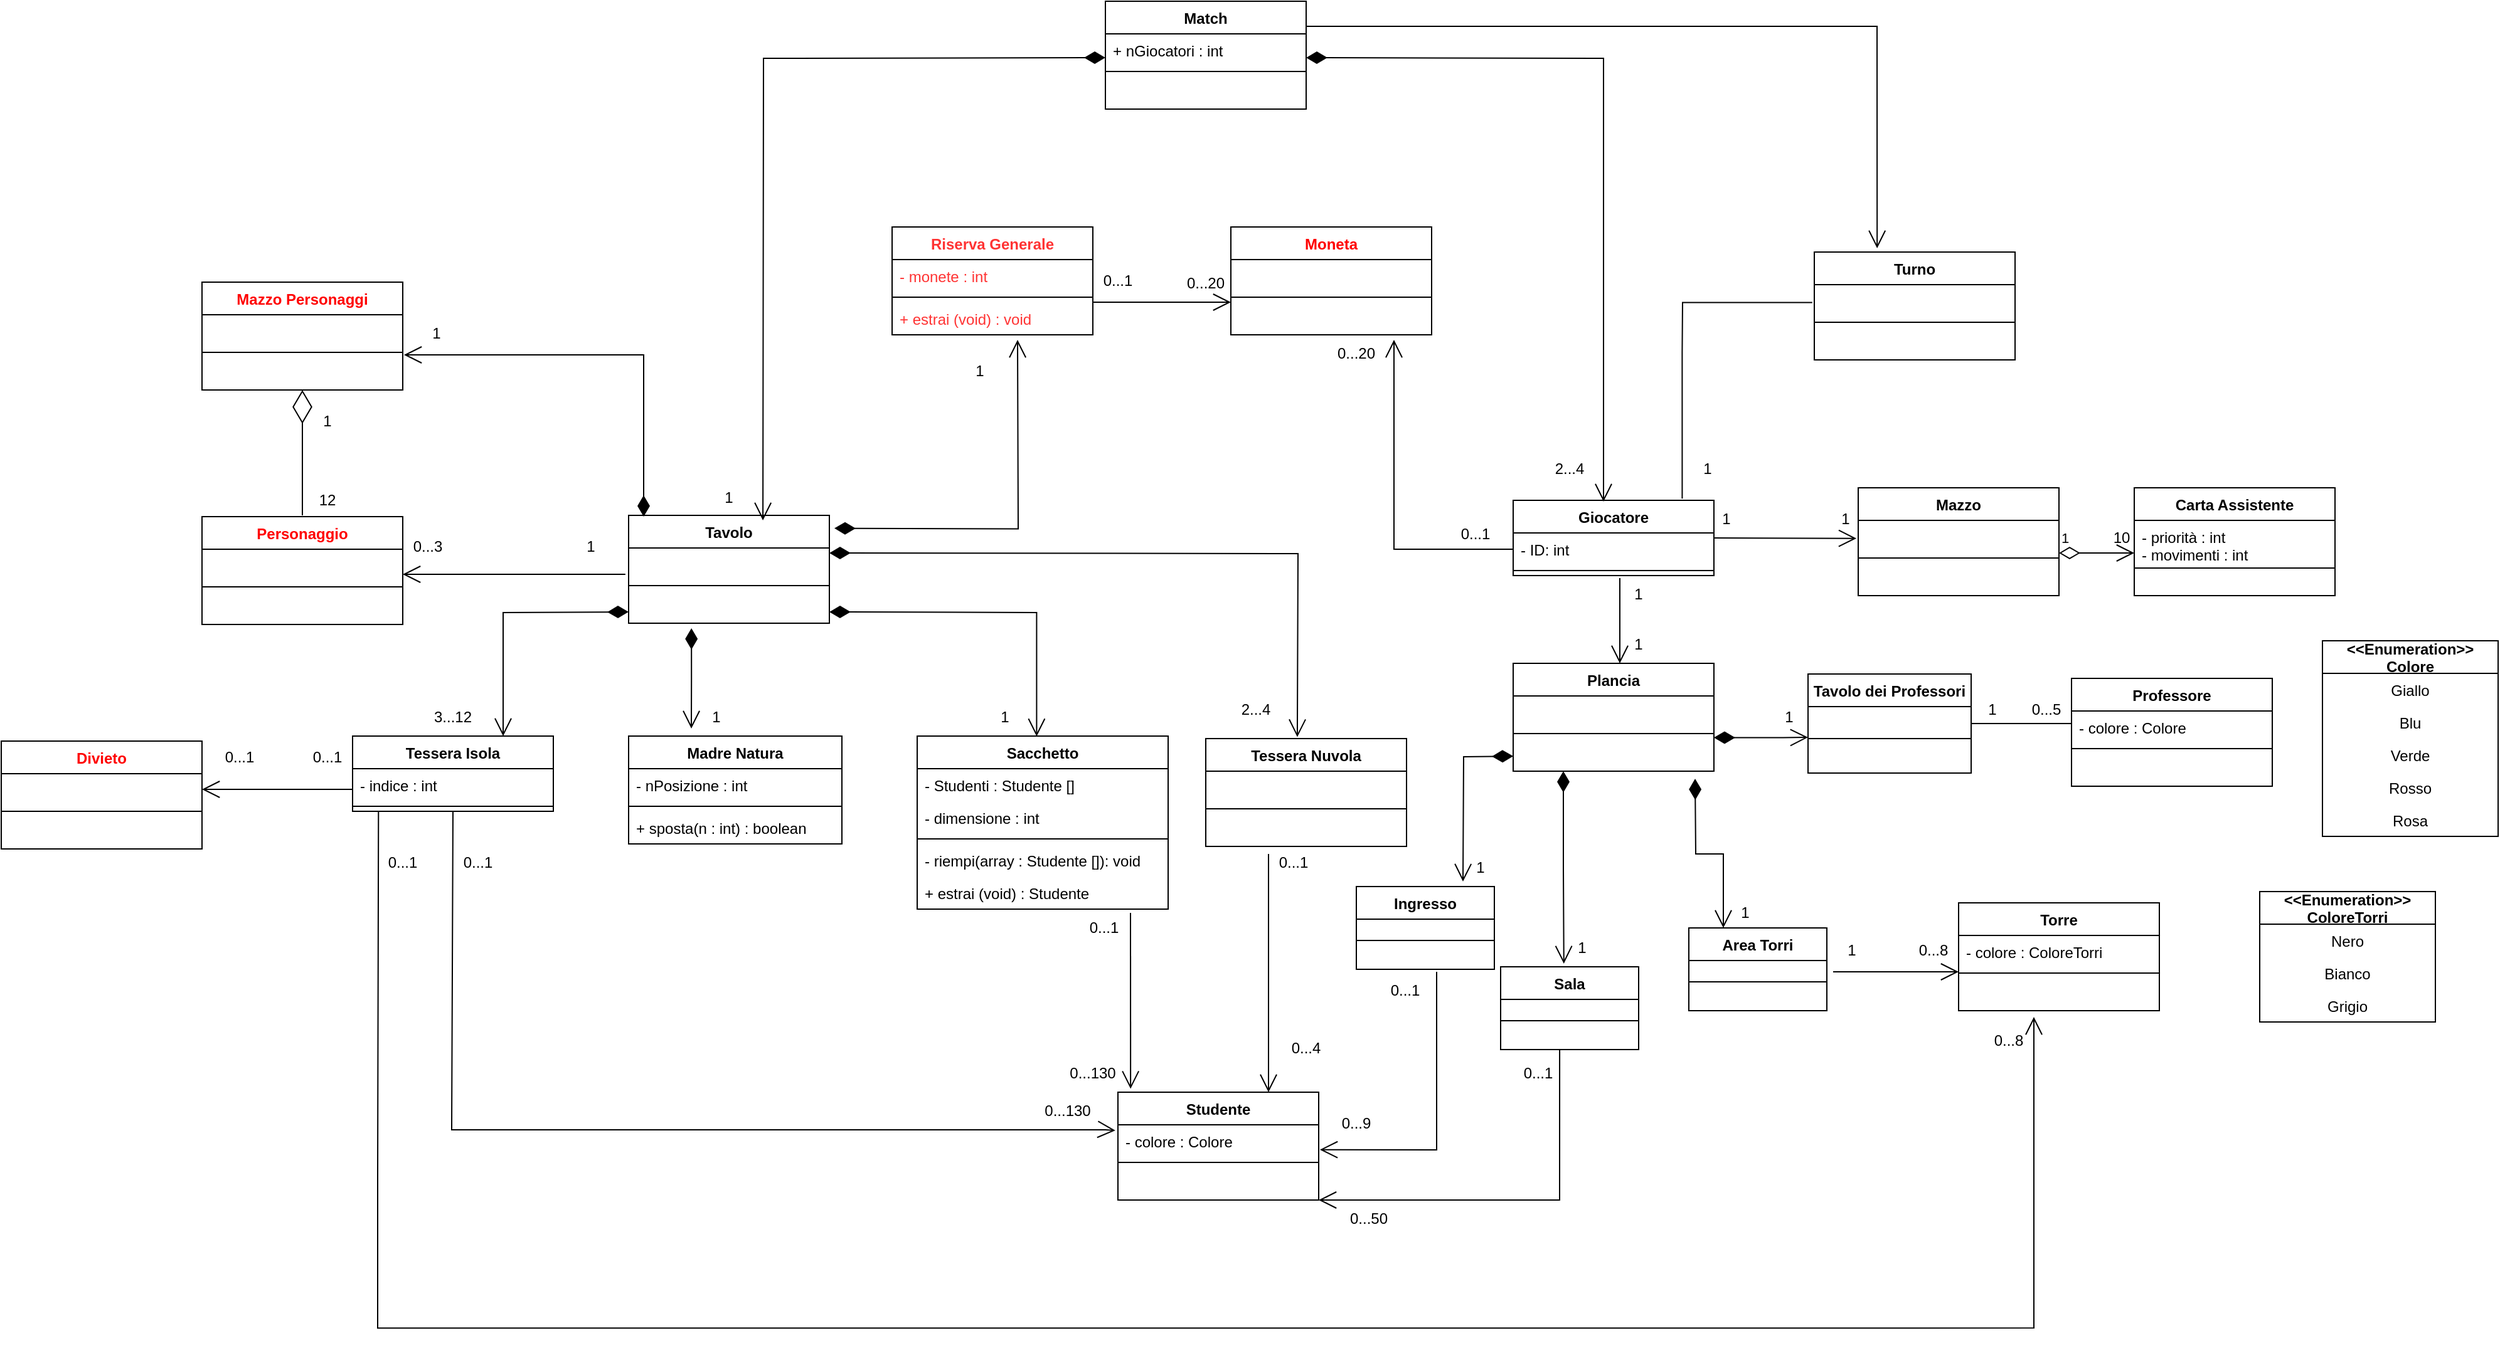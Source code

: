 <mxfile version="16.5.1" type="device"><diagram id="C5RBs43oDa-KdzZeNtuy" name="Page-1"><mxGraphModel dx="1773" dy="1787" grid="1" gridSize="10" guides="1" tooltips="1" connect="1" arrows="1" fold="1" page="1" pageScale="1" pageWidth="827" pageHeight="1169" math="0" shadow="0"><root><mxCell id="WIyWlLk6GJQsqaUBKTNV-0"/><mxCell id="WIyWlLk6GJQsqaUBKTNV-1" parent="WIyWlLk6GJQsqaUBKTNV-0"/><mxCell id="Q98IKZ2Oshfw9imRWZN8-37" value="&lt;&lt;Enumeration&gt;&gt;&#10;ColoreTorri" style="swimlane;fontStyle=1;childLayout=stackLayout;horizontal=1;startSize=26;fillColor=none;horizontalStack=0;resizeParent=1;resizeParentMax=0;resizeLast=0;collapsible=1;marginBottom=0;" parent="WIyWlLk6GJQsqaUBKTNV-1" vertex="1"><mxGeometry x="1070" y="-270" width="140" height="104" as="geometry"/></mxCell><mxCell id="Q98IKZ2Oshfw9imRWZN8-38" value="Nero" style="text;strokeColor=none;fillColor=none;align=center;verticalAlign=top;spacingLeft=4;spacingRight=4;overflow=hidden;rotatable=0;points=[[0,0.5],[1,0.5]];portConstraint=eastwest;" parent="Q98IKZ2Oshfw9imRWZN8-37" vertex="1"><mxGeometry y="26" width="140" height="26" as="geometry"/></mxCell><mxCell id="Q98IKZ2Oshfw9imRWZN8-39" value="Bianco" style="text;strokeColor=none;fillColor=none;align=center;verticalAlign=top;spacingLeft=4;spacingRight=4;overflow=hidden;rotatable=0;points=[[0,0.5],[1,0.5]];portConstraint=eastwest;" parent="Q98IKZ2Oshfw9imRWZN8-37" vertex="1"><mxGeometry y="52" width="140" height="26" as="geometry"/></mxCell><mxCell id="Q98IKZ2Oshfw9imRWZN8-40" value="Grigio" style="text;strokeColor=none;fillColor=none;align=center;verticalAlign=top;spacingLeft=4;spacingRight=4;overflow=hidden;rotatable=0;points=[[0,0.5],[1,0.5]];portConstraint=eastwest;" parent="Q98IKZ2Oshfw9imRWZN8-37" vertex="1"><mxGeometry y="78" width="140" height="26" as="geometry"/></mxCell><mxCell id="Q98IKZ2Oshfw9imRWZN8-41" value="&lt;&lt;Enumeration&gt;&gt;&#10;Colore" style="swimlane;fontStyle=1;childLayout=stackLayout;horizontal=1;startSize=26;fillColor=none;horizontalStack=0;resizeParent=1;resizeParentMax=0;resizeLast=0;collapsible=1;marginBottom=0;" parent="WIyWlLk6GJQsqaUBKTNV-1" vertex="1"><mxGeometry x="1120" y="-470" width="140" height="156" as="geometry"/></mxCell><mxCell id="Q98IKZ2Oshfw9imRWZN8-42" value="Giallo" style="text;strokeColor=none;fillColor=none;align=center;verticalAlign=top;spacingLeft=4;spacingRight=4;overflow=hidden;rotatable=0;points=[[0,0.5],[1,0.5]];portConstraint=eastwest;" parent="Q98IKZ2Oshfw9imRWZN8-41" vertex="1"><mxGeometry y="26" width="140" height="26" as="geometry"/></mxCell><mxCell id="Q98IKZ2Oshfw9imRWZN8-46" value="Blu" style="text;strokeColor=none;fillColor=none;align=center;verticalAlign=top;spacingLeft=4;spacingRight=4;overflow=hidden;rotatable=0;points=[[0,0.5],[1,0.5]];portConstraint=eastwest;" parent="Q98IKZ2Oshfw9imRWZN8-41" vertex="1"><mxGeometry y="52" width="140" height="26" as="geometry"/></mxCell><mxCell id="Q98IKZ2Oshfw9imRWZN8-47" value="Verde" style="text;strokeColor=none;fillColor=none;align=center;verticalAlign=top;spacingLeft=4;spacingRight=4;overflow=hidden;rotatable=0;points=[[0,0.5],[1,0.5]];portConstraint=eastwest;" parent="Q98IKZ2Oshfw9imRWZN8-41" vertex="1"><mxGeometry y="78" width="140" height="26" as="geometry"/></mxCell><mxCell id="Q98IKZ2Oshfw9imRWZN8-48" value="Rosso" style="text;strokeColor=none;fillColor=none;align=center;verticalAlign=top;spacingLeft=4;spacingRight=4;overflow=hidden;rotatable=0;points=[[0,0.5],[1,0.5]];portConstraint=eastwest;" parent="Q98IKZ2Oshfw9imRWZN8-41" vertex="1"><mxGeometry y="104" width="140" height="26" as="geometry"/></mxCell><mxCell id="Q98IKZ2Oshfw9imRWZN8-43" value="Rosa" style="text;strokeColor=none;fillColor=none;align=center;verticalAlign=top;spacingLeft=4;spacingRight=4;overflow=hidden;rotatable=0;points=[[0,0.5],[1,0.5]];portConstraint=eastwest;" parent="Q98IKZ2Oshfw9imRWZN8-41" vertex="1"><mxGeometry y="130" width="140" height="26" as="geometry"/></mxCell><mxCell id="Q98IKZ2Oshfw9imRWZN8-149" value="" style="group" parent="WIyWlLk6GJQsqaUBKTNV-1" vertex="1" connectable="0"><mxGeometry x="-450" y="-610" width="700" height="354" as="geometry"/></mxCell><mxCell id="Q98IKZ2Oshfw9imRWZN8-8" value="Sacchetto" style="swimlane;fontStyle=1;align=center;verticalAlign=top;childLayout=stackLayout;horizontal=1;startSize=26;horizontalStack=0;resizeParent=1;resizeParentMax=0;resizeLast=0;collapsible=1;marginBottom=0;" parent="Q98IKZ2Oshfw9imRWZN8-149" vertex="1"><mxGeometry x="450" y="216" width="200" height="138" as="geometry"><mxRectangle x="180" y="420" width="90" height="26" as="alternateBounds"/></mxGeometry></mxCell><mxCell id="Q98IKZ2Oshfw9imRWZN8-141" value="- Studenti : Studente []" style="text;strokeColor=none;fillColor=none;align=left;verticalAlign=top;spacingLeft=4;spacingRight=4;overflow=hidden;rotatable=0;points=[[0,0.5],[1,0.5]];portConstraint=eastwest;" parent="Q98IKZ2Oshfw9imRWZN8-8" vertex="1"><mxGeometry y="26" width="200" height="26" as="geometry"/></mxCell><mxCell id="Q98IKZ2Oshfw9imRWZN8-9" value="- dimensione : int" style="text;strokeColor=none;fillColor=none;align=left;verticalAlign=top;spacingLeft=4;spacingRight=4;overflow=hidden;rotatable=0;points=[[0,0.5],[1,0.5]];portConstraint=eastwest;" parent="Q98IKZ2Oshfw9imRWZN8-8" vertex="1"><mxGeometry y="52" width="200" height="26" as="geometry"/></mxCell><mxCell id="Q98IKZ2Oshfw9imRWZN8-10" value="" style="line;strokeWidth=1;fillColor=none;align=left;verticalAlign=middle;spacingTop=-1;spacingLeft=3;spacingRight=3;rotatable=0;labelPosition=right;points=[];portConstraint=eastwest;" parent="Q98IKZ2Oshfw9imRWZN8-8" vertex="1"><mxGeometry y="78" width="200" height="8" as="geometry"/></mxCell><mxCell id="Q98IKZ2Oshfw9imRWZN8-12" value="- riempi(array : Studente []): void" style="text;strokeColor=none;fillColor=none;align=left;verticalAlign=top;spacingLeft=4;spacingRight=4;overflow=hidden;rotatable=0;points=[[0,0.5],[1,0.5]];portConstraint=eastwest;" parent="Q98IKZ2Oshfw9imRWZN8-8" vertex="1"><mxGeometry y="86" width="200" height="26" as="geometry"/></mxCell><mxCell id="Q98IKZ2Oshfw9imRWZN8-11" value="+ estrai (void) : Studente" style="text;strokeColor=none;fillColor=none;align=left;verticalAlign=top;spacingLeft=4;spacingRight=4;overflow=hidden;rotatable=0;points=[[0,0.5],[1,0.5]];portConstraint=eastwest;" parent="Q98IKZ2Oshfw9imRWZN8-8" vertex="1"><mxGeometry y="112" width="200" height="26" as="geometry"/></mxCell><mxCell id="Q98IKZ2Oshfw9imRWZN8-53" value="Tessera Isola&#10;" style="swimlane;fontStyle=1;align=center;verticalAlign=top;childLayout=stackLayout;horizontal=1;startSize=26;horizontalStack=0;resizeParent=1;resizeParentMax=0;resizeLast=0;collapsible=1;marginBottom=0;" parent="Q98IKZ2Oshfw9imRWZN8-149" vertex="1"><mxGeometry y="216" width="160" height="60" as="geometry"/></mxCell><mxCell id="Q98IKZ2Oshfw9imRWZN8-54" value="- indice : int" style="text;strokeColor=none;fillColor=none;align=left;verticalAlign=top;spacingLeft=4;spacingRight=4;overflow=hidden;rotatable=0;points=[[0,0.5],[1,0.5]];portConstraint=eastwest;" parent="Q98IKZ2Oshfw9imRWZN8-53" vertex="1"><mxGeometry y="26" width="160" height="26" as="geometry"/></mxCell><mxCell id="Q98IKZ2Oshfw9imRWZN8-55" value="" style="line;strokeWidth=1;fillColor=none;align=left;verticalAlign=middle;spacingTop=-1;spacingLeft=3;spacingRight=3;rotatable=0;labelPosition=right;points=[];portConstraint=eastwest;" parent="Q98IKZ2Oshfw9imRWZN8-53" vertex="1"><mxGeometry y="52" width="160" height="8" as="geometry"/></mxCell><mxCell id="Q98IKZ2Oshfw9imRWZN8-18" value="Madre Natura" style="swimlane;fontStyle=1;align=center;verticalAlign=top;childLayout=stackLayout;horizontal=1;startSize=26;horizontalStack=0;resizeParent=1;resizeParentMax=0;resizeLast=0;collapsible=1;marginBottom=0;" parent="Q98IKZ2Oshfw9imRWZN8-149" vertex="1"><mxGeometry x="220" y="216" width="170" height="86" as="geometry"/></mxCell><mxCell id="Q98IKZ2Oshfw9imRWZN8-19" value="- nPosizione : int" style="text;strokeColor=none;fillColor=none;align=left;verticalAlign=top;spacingLeft=4;spacingRight=4;overflow=hidden;rotatable=0;points=[[0,0.5],[1,0.5]];portConstraint=eastwest;" parent="Q98IKZ2Oshfw9imRWZN8-18" vertex="1"><mxGeometry y="26" width="170" height="26" as="geometry"/></mxCell><mxCell id="Q98IKZ2Oshfw9imRWZN8-20" value="" style="line;strokeWidth=1;fillColor=none;align=left;verticalAlign=middle;spacingTop=-1;spacingLeft=3;spacingRight=3;rotatable=0;labelPosition=right;points=[];portConstraint=eastwest;" parent="Q98IKZ2Oshfw9imRWZN8-18" vertex="1"><mxGeometry y="52" width="170" height="8" as="geometry"/></mxCell><mxCell id="Q98IKZ2Oshfw9imRWZN8-21" value="+ sposta(n : int) : boolean" style="text;strokeColor=none;fillColor=none;align=left;verticalAlign=top;spacingLeft=4;spacingRight=4;overflow=hidden;rotatable=0;points=[[0,0.5],[1,0.5]];portConstraint=eastwest;" parent="Q98IKZ2Oshfw9imRWZN8-18" vertex="1"><mxGeometry y="60" width="170" height="26" as="geometry"/></mxCell><mxCell id="Q98IKZ2Oshfw9imRWZN8-99" value="1" style="text;html=1;strokeColor=none;fillColor=none;align=center;verticalAlign=middle;whiteSpace=wrap;rounded=0;" parent="Q98IKZ2Oshfw9imRWZN8-149" vertex="1"><mxGeometry x="260" y="186" width="60" height="30" as="geometry"/></mxCell><mxCell id="Q98IKZ2Oshfw9imRWZN8-103" value="3...12" style="text;html=1;strokeColor=none;fillColor=none;align=center;verticalAlign=middle;whiteSpace=wrap;rounded=0;" parent="Q98IKZ2Oshfw9imRWZN8-149" vertex="1"><mxGeometry x="50" y="186" width="60" height="30" as="geometry"/></mxCell><mxCell id="Q98IKZ2Oshfw9imRWZN8-134" value="" style="endArrow=open;html=1;endSize=12;startArrow=diamondThin;startSize=14;startFill=1;edgeStyle=orthogonalEdgeStyle;align=left;verticalAlign=bottom;rounded=0;entryX=0.75;entryY=0;entryDx=0;entryDy=0;exitX=0;exitY=0.5;exitDx=0;exitDy=0;" parent="Q98IKZ2Oshfw9imRWZN8-149" target="Q98IKZ2Oshfw9imRWZN8-53" edge="1"><mxGeometry x="-1" y="3" relative="1" as="geometry"><mxPoint x="220" y="117" as="sourcePoint"/><mxPoint x="120" y="210" as="targetPoint"/></mxGeometry></mxCell><mxCell id="Q98IKZ2Oshfw9imRWZN8-136" value="" style="endArrow=open;html=1;endSize=12;startArrow=diamondThin;startSize=14;startFill=1;edgeStyle=orthogonalEdgeStyle;align=left;verticalAlign=bottom;rounded=0;exitX=0.313;exitY=1;exitDx=0;exitDy=0;exitPerimeter=0;" parent="Q98IKZ2Oshfw9imRWZN8-149" edge="1"><mxGeometry x="-1" y="3" relative="1" as="geometry"><mxPoint x="270.08" y="130" as="sourcePoint"/><mxPoint x="270" y="210" as="targetPoint"/><Array as="points"><mxPoint x="270" y="170"/><mxPoint x="270" y="170"/></Array></mxGeometry></mxCell><mxCell id="Q98IKZ2Oshfw9imRWZN8-137" value="" style="endArrow=open;html=1;endSize=12;startArrow=diamondThin;startSize=14;startFill=1;edgeStyle=orthogonalEdgeStyle;align=left;verticalAlign=bottom;rounded=0;exitX=1;exitY=0.5;exitDx=0;exitDy=0;entryX=0.476;entryY=0.002;entryDx=0;entryDy=0;entryPerimeter=0;" parent="Q98IKZ2Oshfw9imRWZN8-149" target="Q98IKZ2Oshfw9imRWZN8-8" edge="1"><mxGeometry x="-1" y="3" relative="1" as="geometry"><mxPoint x="380" y="117" as="sourcePoint"/><mxPoint x="580" y="140" as="targetPoint"/></mxGeometry></mxCell><mxCell id="Q98IKZ2Oshfw9imRWZN8-138" value="1" style="text;html=1;strokeColor=none;fillColor=none;align=center;verticalAlign=middle;whiteSpace=wrap;rounded=0;" parent="Q98IKZ2Oshfw9imRWZN8-149" vertex="1"><mxGeometry x="490" y="186" width="60" height="30" as="geometry"/></mxCell><mxCell id="Q98IKZ2Oshfw9imRWZN8-139" value="" style="endArrow=open;html=1;endSize=12;startArrow=diamondThin;startSize=14;startFill=1;edgeStyle=orthogonalEdgeStyle;align=left;verticalAlign=bottom;rounded=0;entryX=0.456;entryY=0.023;entryDx=0;entryDy=0;entryPerimeter=0;" parent="Q98IKZ2Oshfw9imRWZN8-149" edge="1"><mxGeometry x="-1" y="3" relative="1" as="geometry"><mxPoint x="380" y="70" as="sourcePoint"/><mxPoint x="752.96" y="216.782" as="targetPoint"/></mxGeometry></mxCell><mxCell id="Q98IKZ2Oshfw9imRWZN8-156" value="0...1" style="text;html=1;strokeColor=none;fillColor=none;align=center;verticalAlign=middle;whiteSpace=wrap;rounded=0;" parent="Q98IKZ2Oshfw9imRWZN8-149" vertex="1"><mxGeometry x="70" y="302" width="60" height="30" as="geometry"/></mxCell><mxCell id="Q98IKZ2Oshfw9imRWZN8-172" value="1" style="text;html=1;strokeColor=none;fillColor=none;align=center;verticalAlign=middle;whiteSpace=wrap;rounded=0;" parent="Q98IKZ2Oshfw9imRWZN8-149" vertex="1"><mxGeometry x="270" y="11" width="60" height="30" as="geometry"/></mxCell><mxCell id="Q98IKZ2Oshfw9imRWZN8-197" value="" style="endArrow=open;endFill=1;endSize=12;html=1;rounded=0;fontColor=#FF3333;exitX=-0.016;exitY=0.654;exitDx=0;exitDy=0;exitPerimeter=0;" parent="Q98IKZ2Oshfw9imRWZN8-149" edge="1"><mxGeometry width="160" relative="1" as="geometry"><mxPoint x="217.44" y="87.004" as="sourcePoint"/><mxPoint x="40" y="87" as="targetPoint"/></mxGeometry></mxCell><mxCell id="Q98IKZ2Oshfw9imRWZN8-198" value="0...3" style="text;html=1;strokeColor=none;fillColor=none;align=center;verticalAlign=middle;whiteSpace=wrap;rounded=0;fontColor=#000000;" parent="Q98IKZ2Oshfw9imRWZN8-149" vertex="1"><mxGeometry x="30" y="50" width="60" height="30" as="geometry"/></mxCell><mxCell id="Q98IKZ2Oshfw9imRWZN8-200" value="1" style="text;html=1;strokeColor=none;fillColor=none;align=center;verticalAlign=middle;whiteSpace=wrap;rounded=0;fontColor=#000000;" parent="Q98IKZ2Oshfw9imRWZN8-149" vertex="1"><mxGeometry x="160" y="50" width="60" height="30" as="geometry"/></mxCell><mxCell id="Q98IKZ2Oshfw9imRWZN8-218" value="0...1" style="text;html=1;strokeColor=none;fillColor=none;align=center;verticalAlign=middle;whiteSpace=wrap;rounded=0;fontColor=#000000;" parent="Q98IKZ2Oshfw9imRWZN8-149" vertex="1"><mxGeometry x="10" y="302" width="60" height="30" as="geometry"/></mxCell><mxCell id="Q98IKZ2Oshfw9imRWZN8-216" value="" style="endArrow=open;endFill=1;endSize=12;html=1;rounded=0;fontColor=#000000;exitX=0.129;exitY=1.225;exitDx=0;exitDy=0;exitPerimeter=0;" parent="Q98IKZ2Oshfw9imRWZN8-149" edge="1"><mxGeometry width="160" relative="1" as="geometry"><mxPoint x="20.64" y="276.0" as="sourcePoint"/><mxPoint x="1340" y="440" as="targetPoint"/><Array as="points"><mxPoint x="20" y="568.15"/><mxPoint x="20" y="688.15"/><mxPoint x="650" y="688.15"/><mxPoint x="1210" y="688.15"/><mxPoint x="1340" y="688"/></Array></mxGeometry></mxCell><mxCell id="L-XW2NZ7i3pxIukemAG_-38" value="" style="group" parent="Q98IKZ2Oshfw9imRWZN8-149" vertex="1" connectable="0"><mxGeometry x="220" y="40" width="160" height="86" as="geometry"/></mxCell><mxCell id="L-XW2NZ7i3pxIukemAG_-39" value="Tavolo" style="swimlane;fontStyle=1;align=center;verticalAlign=top;childLayout=stackLayout;horizontal=1;startSize=26;horizontalStack=0;resizeParent=1;resizeParentMax=0;resizeLast=0;collapsible=1;marginBottom=0;container=0;" parent="L-XW2NZ7i3pxIukemAG_-38" vertex="1"><mxGeometry width="160" height="86" as="geometry"/></mxCell><mxCell id="L-XW2NZ7i3pxIukemAG_-41" value="" style="line;strokeWidth=1;fillColor=none;align=left;verticalAlign=middle;spacingTop=-1;spacingLeft=3;spacingRight=3;rotatable=0;labelPosition=right;points=[];portConstraint=eastwest;container=0;" parent="L-XW2NZ7i3pxIukemAG_-38" vertex="1"><mxGeometry y="52" width="160" height="8" as="geometry"/></mxCell><mxCell id="L-XW2NZ7i3pxIukemAG_-42" value="" style="group" parent="Q98IKZ2Oshfw9imRWZN8-149" vertex="1" connectable="0"><mxGeometry x="-120" y="41" width="160" height="86" as="geometry"/></mxCell><mxCell id="L-XW2NZ7i3pxIukemAG_-43" value="Personaggio" style="swimlane;fontStyle=1;align=center;verticalAlign=top;childLayout=stackLayout;horizontal=1;startSize=26;horizontalStack=0;resizeParent=1;resizeParentMax=0;resizeLast=0;collapsible=1;marginBottom=0;container=0;fontColor=#FF0000;" parent="L-XW2NZ7i3pxIukemAG_-42" vertex="1"><mxGeometry width="160" height="86" as="geometry"/></mxCell><mxCell id="L-XW2NZ7i3pxIukemAG_-45" value="" style="line;strokeWidth=1;fillColor=none;align=left;verticalAlign=middle;spacingTop=-1;spacingLeft=3;spacingRight=3;rotatable=0;labelPosition=right;points=[];portConstraint=eastwest;container=0;" parent="L-XW2NZ7i3pxIukemAG_-42" vertex="1"><mxGeometry y="52" width="160" height="8" as="geometry"/></mxCell><mxCell id="Q98IKZ2Oshfw9imRWZN8-116" value="2...4" style="text;html=1;strokeColor=none;fillColor=none;align=center;verticalAlign=middle;whiteSpace=wrap;rounded=0;" parent="WIyWlLk6GJQsqaUBKTNV-1" vertex="1"><mxGeometry x="240" y="-430" width="60" height="30" as="geometry"/></mxCell><mxCell id="Q98IKZ2Oshfw9imRWZN8-154" value="" style="endArrow=open;endFill=1;endSize=12;html=1;rounded=0;entryX=-0.013;entryY=0.172;entryDx=0;entryDy=0;exitX=0.5;exitY=1;exitDx=0;exitDy=0;entryPerimeter=0;" parent="WIyWlLk6GJQsqaUBKTNV-1" source="Q98IKZ2Oshfw9imRWZN8-53" edge="1"><mxGeometry width="160" relative="1" as="geometry"><mxPoint x="-369.2" y="-307.168" as="sourcePoint"/><mxPoint x="157.92" y="-79.528" as="targetPoint"/><Array as="points"><mxPoint x="-371" y="-80"/><mxPoint x="140" y="-80"/><mxPoint x="150" y="-80"/></Array></mxGeometry></mxCell><mxCell id="Q98IKZ2Oshfw9imRWZN8-155" value="0...130" style="text;html=1;strokeColor=none;fillColor=none;align=center;verticalAlign=middle;whiteSpace=wrap;rounded=0;" parent="WIyWlLk6GJQsqaUBKTNV-1" vertex="1"><mxGeometry x="90" y="-110" width="60" height="30" as="geometry"/></mxCell><mxCell id="Q98IKZ2Oshfw9imRWZN8-158" value="" style="endArrow=open;endFill=1;endSize=12;html=1;rounded=0;exitX=0.85;exitY=1.115;exitDx=0;exitDy=0;exitPerimeter=0;entryX=0.063;entryY=-0.045;entryDx=0;entryDy=0;entryPerimeter=0;" parent="WIyWlLk6GJQsqaUBKTNV-1" source="Q98IKZ2Oshfw9imRWZN8-11" edge="1"><mxGeometry width="160" relative="1" as="geometry"><mxPoint x="50" y="-210" as="sourcePoint"/><mxPoint x="170.08" y="-112.7" as="targetPoint"/></mxGeometry></mxCell><mxCell id="Q98IKZ2Oshfw9imRWZN8-159" value="0...1" style="text;html=1;strokeColor=none;fillColor=none;align=center;verticalAlign=middle;whiteSpace=wrap;rounded=0;" parent="WIyWlLk6GJQsqaUBKTNV-1" vertex="1"><mxGeometry x="119" y="-256" width="60" height="30" as="geometry"/></mxCell><mxCell id="Q98IKZ2Oshfw9imRWZN8-160" value="0...130" style="text;html=1;strokeColor=none;fillColor=none;align=center;verticalAlign=middle;whiteSpace=wrap;rounded=0;" parent="WIyWlLk6GJQsqaUBKTNV-1" vertex="1"><mxGeometry x="110" y="-140" width="60" height="30" as="geometry"/></mxCell><mxCell id="Q98IKZ2Oshfw9imRWZN8-161" value="" style="endArrow=open;endFill=1;endSize=12;html=1;rounded=0;entryX=0.75;entryY=0;entryDx=0;entryDy=0;" parent="WIyWlLk6GJQsqaUBKTNV-1" edge="1"><mxGeometry width="160" relative="1" as="geometry"><mxPoint x="280" y="-300" as="sourcePoint"/><mxPoint x="280" y="-110" as="targetPoint"/><Array as="points"><mxPoint x="280" y="-260"/><mxPoint x="280" y="-200"/><mxPoint x="280" y="-160"/></Array></mxGeometry></mxCell><mxCell id="Q98IKZ2Oshfw9imRWZN8-162" value="0...1" style="text;html=1;strokeColor=none;fillColor=none;align=center;verticalAlign=middle;whiteSpace=wrap;rounded=0;" parent="WIyWlLk6GJQsqaUBKTNV-1" vertex="1"><mxGeometry x="270" y="-308" width="60" height="30" as="geometry"/></mxCell><mxCell id="Q98IKZ2Oshfw9imRWZN8-163" value="0...4" style="text;html=1;strokeColor=none;fillColor=none;align=center;verticalAlign=middle;whiteSpace=wrap;rounded=0;" parent="WIyWlLk6GJQsqaUBKTNV-1" vertex="1"><mxGeometry x="280" y="-160" width="60" height="30" as="geometry"/></mxCell><mxCell id="Q98IKZ2Oshfw9imRWZN8-86" value="1" style="text;html=1;strokeColor=none;fillColor=none;align=center;verticalAlign=middle;whiteSpace=wrap;rounded=0;container=0;" parent="WIyWlLk6GJQsqaUBKTNV-1" vertex="1"><mxGeometry x="715" y="-238" width="60" height="30" as="geometry"/></mxCell><mxCell id="Q98IKZ2Oshfw9imRWZN8-14" value="Giocatore" style="swimlane;fontStyle=1;align=center;verticalAlign=top;childLayout=stackLayout;horizontal=1;startSize=26;horizontalStack=0;resizeParent=1;resizeParentMax=0;resizeLast=0;collapsible=1;marginBottom=0;container=0;" parent="WIyWlLk6GJQsqaUBKTNV-1" vertex="1"><mxGeometry x="475" y="-582" width="160" height="60" as="geometry"/></mxCell><mxCell id="Q98IKZ2Oshfw9imRWZN8-81" value="1" style="text;html=1;strokeColor=none;fillColor=none;align=center;verticalAlign=middle;whiteSpace=wrap;rounded=0;container=0;" parent="WIyWlLk6GJQsqaUBKTNV-1" vertex="1"><mxGeometry x="545" y="-522" width="60" height="30" as="geometry"/></mxCell><mxCell id="Q98IKZ2Oshfw9imRWZN8-82" value="1" style="text;html=1;strokeColor=none;fillColor=none;align=center;verticalAlign=middle;whiteSpace=wrap;rounded=0;container=0;" parent="WIyWlLk6GJQsqaUBKTNV-1" vertex="1"><mxGeometry x="545" y="-482" width="60" height="30" as="geometry"/></mxCell><mxCell id="Q98IKZ2Oshfw9imRWZN8-27" value="- ID: int" style="text;strokeColor=none;fillColor=none;align=left;verticalAlign=top;spacingLeft=4;spacingRight=4;overflow=hidden;rotatable=0;points=[[0,0.5],[1,0.5]];portConstraint=eastwest;container=0;" parent="WIyWlLk6GJQsqaUBKTNV-1" vertex="1"><mxGeometry x="475" y="-556" width="160" height="26" as="geometry"/></mxCell><mxCell id="Q98IKZ2Oshfw9imRWZN8-16" value="" style="line;strokeWidth=1;fillColor=none;align=left;verticalAlign=middle;spacingTop=-1;spacingLeft=3;spacingRight=3;rotatable=0;labelPosition=right;points=[];portConstraint=eastwest;container=0;" parent="WIyWlLk6GJQsqaUBKTNV-1" vertex="1"><mxGeometry x="475" y="-530" width="160" height="8" as="geometry"/></mxCell><mxCell id="Q98IKZ2Oshfw9imRWZN8-95" value="" style="line;strokeWidth=1;fillColor=none;align=left;verticalAlign=middle;spacingTop=-1;spacingLeft=3;spacingRight=3;rotatable=0;labelPosition=right;points=[];portConstraint=eastwest;container=0;" parent="WIyWlLk6GJQsqaUBKTNV-1" vertex="1"><mxGeometry x="840" y="-408" width="80" height="8" as="geometry"/></mxCell><mxCell id="Q98IKZ2Oshfw9imRWZN8-96" value="0...5&lt;br&gt;" style="text;html=1;strokeColor=none;fillColor=none;align=center;verticalAlign=middle;whiteSpace=wrap;rounded=0;container=0;" parent="WIyWlLk6GJQsqaUBKTNV-1" vertex="1"><mxGeometry x="870" y="-430" width="60" height="30" as="geometry"/></mxCell><mxCell id="Q98IKZ2Oshfw9imRWZN8-97" value="1&lt;br&gt;" style="text;html=1;strokeColor=none;fillColor=none;align=center;verticalAlign=middle;whiteSpace=wrap;rounded=0;container=0;" parent="WIyWlLk6GJQsqaUBKTNV-1" vertex="1"><mxGeometry x="827" y="-430" width="60" height="30" as="geometry"/></mxCell><mxCell id="Q98IKZ2Oshfw9imRWZN8-85" value="0...8" style="text;html=1;strokeColor=none;fillColor=none;align=center;verticalAlign=middle;whiteSpace=wrap;rounded=0;container=0;" parent="WIyWlLk6GJQsqaUBKTNV-1" vertex="1"><mxGeometry x="780" y="-238" width="60" height="30" as="geometry"/></mxCell><mxCell id="Q98IKZ2Oshfw9imRWZN8-90" value="1" style="text;html=1;strokeColor=none;fillColor=none;align=center;verticalAlign=middle;whiteSpace=wrap;rounded=0;container=0;" parent="WIyWlLk6GJQsqaUBKTNV-1" vertex="1"><mxGeometry x="710" y="-582" width="60" height="30" as="geometry"/></mxCell><mxCell id="Q98IKZ2Oshfw9imRWZN8-133" value="1" style="text;html=1;strokeColor=none;fillColor=none;align=center;verticalAlign=middle;whiteSpace=wrap;rounded=0;container=0;" parent="WIyWlLk6GJQsqaUBKTNV-1" vertex="1"><mxGeometry x="615" y="-582" width="60" height="30" as="geometry"/></mxCell><mxCell id="Q98IKZ2Oshfw9imRWZN8-165" value="" style="endArrow=open;endFill=1;endSize=12;html=1;rounded=0;entryX=1.006;entryY=0.763;entryDx=0;entryDy=0;entryPerimeter=0;exitX=0.5;exitY=1;exitDx=0;exitDy=0;" parent="WIyWlLk6GJQsqaUBKTNV-1" edge="1"><mxGeometry width="160" relative="1" as="geometry"><mxPoint x="414" y="-206" as="sourcePoint"/><mxPoint x="320.96" y="-64.162" as="targetPoint"/><Array as="points"><mxPoint x="414" y="-64"/></Array></mxGeometry></mxCell><mxCell id="Q98IKZ2Oshfw9imRWZN8-166" value="0...9" style="text;html=1;strokeColor=none;fillColor=none;align=center;verticalAlign=middle;whiteSpace=wrap;rounded=0;" parent="WIyWlLk6GJQsqaUBKTNV-1" vertex="1"><mxGeometry x="320" y="-100" width="60" height="30" as="geometry"/></mxCell><mxCell id="Q98IKZ2Oshfw9imRWZN8-168" value="0...1" style="text;html=1;strokeColor=none;fillColor=none;align=center;verticalAlign=middle;whiteSpace=wrap;rounded=0;" parent="WIyWlLk6GJQsqaUBKTNV-1" vertex="1"><mxGeometry x="359" y="-206" width="60" height="30" as="geometry"/></mxCell><mxCell id="Q98IKZ2Oshfw9imRWZN8-171" value="" style="endArrow=open;html=1;endSize=12;startArrow=diamondThin;startSize=14;startFill=1;edgeStyle=orthogonalEdgeStyle;align=left;verticalAlign=bottom;rounded=0;entryX=0.669;entryY=0;entryDx=0;entryDy=0;entryPerimeter=0;exitX=0;exitY=0.5;exitDx=0;exitDy=0;" parent="WIyWlLk6GJQsqaUBKTNV-1" edge="1"><mxGeometry x="-1" y="3" relative="1" as="geometry"><mxPoint x="150.0" y="-935" as="sourcePoint"/><mxPoint x="-122.96" y="-566" as="targetPoint"/></mxGeometry></mxCell><mxCell id="Q98IKZ2Oshfw9imRWZN8-173" value="" style="endArrow=open;html=1;endSize=12;startArrow=diamondThin;startSize=14;startFill=1;edgeStyle=orthogonalEdgeStyle;align=left;verticalAlign=bottom;rounded=0;entryX=0.45;entryY=0.017;entryDx=0;entryDy=0;entryPerimeter=0;exitX=1;exitY=0.5;exitDx=0;exitDy=0;" parent="WIyWlLk6GJQsqaUBKTNV-1" target="Q98IKZ2Oshfw9imRWZN8-14" edge="1"><mxGeometry x="-1" y="3" relative="1" as="geometry"><mxPoint x="310.0" y="-935" as="sourcePoint"/><mxPoint x="470" y="-817.5" as="targetPoint"/></mxGeometry></mxCell><mxCell id="Q98IKZ2Oshfw9imRWZN8-174" value="2...4" style="text;html=1;strokeColor=none;fillColor=none;align=center;verticalAlign=middle;whiteSpace=wrap;rounded=0;" parent="WIyWlLk6GJQsqaUBKTNV-1" vertex="1"><mxGeometry x="490" y="-622" width="60" height="30" as="geometry"/></mxCell><mxCell id="Q98IKZ2Oshfw9imRWZN8-179" value="" style="endArrow=none;html=1;edgeStyle=orthogonalEdgeStyle;rounded=0;exitX=0.842;exitY=-0.022;exitDx=0;exitDy=0;exitPerimeter=0;entryX=-0.01;entryY=0.011;entryDx=0;entryDy=0;entryPerimeter=0;" parent="WIyWlLk6GJQsqaUBKTNV-1" source="Q98IKZ2Oshfw9imRWZN8-14" edge="1"><mxGeometry relative="1" as="geometry"><mxPoint x="600" y="-700" as="sourcePoint"/><mxPoint x="713.4" y="-739.714" as="targetPoint"/><Array as="points"><mxPoint x="610" y="-700"/><mxPoint x="610" y="-740"/></Array></mxGeometry></mxCell><mxCell id="Q98IKZ2Oshfw9imRWZN8-184" value="1" style="text;html=1;strokeColor=none;fillColor=none;align=center;verticalAlign=middle;whiteSpace=wrap;rounded=0;" parent="WIyWlLk6GJQsqaUBKTNV-1" vertex="1"><mxGeometry x="600" y="-622" width="60" height="30" as="geometry"/></mxCell><mxCell id="Q98IKZ2Oshfw9imRWZN8-189" value="Riserva Generale&#10;" style="swimlane;fontStyle=1;align=center;verticalAlign=top;childLayout=stackLayout;horizontal=1;startSize=26;horizontalStack=0;resizeParent=1;resizeParentMax=0;resizeLast=0;collapsible=1;marginBottom=0;fontColor=#FF3333;" parent="WIyWlLk6GJQsqaUBKTNV-1" vertex="1"><mxGeometry x="-20" y="-800" width="160" height="86" as="geometry"/></mxCell><mxCell id="Q98IKZ2Oshfw9imRWZN8-190" value="- monete : int" style="text;strokeColor=none;fillColor=none;align=left;verticalAlign=top;spacingLeft=4;spacingRight=4;overflow=hidden;rotatable=0;points=[[0,0.5],[1,0.5]];portConstraint=eastwest;fontColor=#FF3333;" parent="Q98IKZ2Oshfw9imRWZN8-189" vertex="1"><mxGeometry y="26" width="160" height="26" as="geometry"/></mxCell><mxCell id="Q98IKZ2Oshfw9imRWZN8-191" value="" style="line;strokeWidth=1;fillColor=none;align=left;verticalAlign=middle;spacingTop=-1;spacingLeft=3;spacingRight=3;rotatable=0;labelPosition=right;points=[];portConstraint=eastwest;fontColor=#FF3333;" parent="Q98IKZ2Oshfw9imRWZN8-189" vertex="1"><mxGeometry y="52" width="160" height="8" as="geometry"/></mxCell><mxCell id="Q98IKZ2Oshfw9imRWZN8-192" value="+ estrai (void) : void" style="text;strokeColor=none;fillColor=none;align=left;verticalAlign=top;spacingLeft=4;spacingRight=4;overflow=hidden;rotatable=0;points=[[0,0.5],[1,0.5]];portConstraint=eastwest;fontColor=#FF3333;" parent="Q98IKZ2Oshfw9imRWZN8-189" vertex="1"><mxGeometry y="60" width="160" height="26" as="geometry"/></mxCell><mxCell id="Q98IKZ2Oshfw9imRWZN8-201" value="" style="endArrow=open;html=1;endSize=12;startArrow=diamondThin;startSize=14;startFill=1;edgeStyle=orthogonalEdgeStyle;align=left;verticalAlign=bottom;rounded=0;fontColor=#000000;exitX=1.025;exitY=0.105;exitDx=0;exitDy=0;exitPerimeter=0;" parent="WIyWlLk6GJQsqaUBKTNV-1" edge="1"><mxGeometry x="-1" y="3" relative="1" as="geometry"><mxPoint x="-66" y="-559.7" as="sourcePoint"/><mxPoint x="80" y="-710" as="targetPoint"/></mxGeometry></mxCell><mxCell id="Q98IKZ2Oshfw9imRWZN8-202" value="1" style="text;html=1;strokeColor=none;fillColor=none;align=center;verticalAlign=middle;whiteSpace=wrap;rounded=0;fontColor=#000000;" parent="WIyWlLk6GJQsqaUBKTNV-1" vertex="1"><mxGeometry x="20" y="-700" width="60" height="30" as="geometry"/></mxCell><mxCell id="Q98IKZ2Oshfw9imRWZN8-204" value="" style="endArrow=open;endFill=1;endSize=12;html=1;rounded=0;fontColor=#000000;" parent="WIyWlLk6GJQsqaUBKTNV-1" edge="1"><mxGeometry width="160" relative="1" as="geometry"><mxPoint x="140" y="-740" as="sourcePoint"/><mxPoint x="250" y="-740" as="targetPoint"/></mxGeometry></mxCell><mxCell id="Q98IKZ2Oshfw9imRWZN8-205" value="0...1" style="text;html=1;strokeColor=none;fillColor=none;align=center;verticalAlign=middle;whiteSpace=wrap;rounded=0;fontColor=#000000;" parent="WIyWlLk6GJQsqaUBKTNV-1" vertex="1"><mxGeometry x="130" y="-772" width="60" height="30" as="geometry"/></mxCell><mxCell id="Q98IKZ2Oshfw9imRWZN8-207" value="0...20" style="text;html=1;strokeColor=none;fillColor=none;align=center;verticalAlign=middle;whiteSpace=wrap;rounded=0;fontColor=#000000;" parent="WIyWlLk6GJQsqaUBKTNV-1" vertex="1"><mxGeometry x="200" y="-770" width="60" height="30" as="geometry"/></mxCell><mxCell id="Q98IKZ2Oshfw9imRWZN8-209" value="" style="endArrow=open;endFill=1;endSize=12;html=1;rounded=0;fontColor=#000000;exitX=0;exitY=0.5;exitDx=0;exitDy=0;" parent="WIyWlLk6GJQsqaUBKTNV-1" source="Q98IKZ2Oshfw9imRWZN8-27" edge="1"><mxGeometry width="160" relative="1" as="geometry"><mxPoint x="300" y="-680" as="sourcePoint"/><mxPoint x="380" y="-710" as="targetPoint"/><Array as="points"><mxPoint x="380" y="-543"/></Array></mxGeometry></mxCell><mxCell id="Q98IKZ2Oshfw9imRWZN8-211" value="0...1" style="text;html=1;strokeColor=none;fillColor=none;align=center;verticalAlign=middle;whiteSpace=wrap;rounded=0;fontColor=#000000;" parent="WIyWlLk6GJQsqaUBKTNV-1" vertex="1"><mxGeometry x="415" y="-570" width="60" height="30" as="geometry"/></mxCell><mxCell id="Q98IKZ2Oshfw9imRWZN8-224" value="" style="endArrow=open;endFill=1;endSize=12;html=1;rounded=0;fontColor=#FF3333;" parent="WIyWlLk6GJQsqaUBKTNV-1" edge="1"><mxGeometry width="160" relative="1" as="geometry"><mxPoint x="-450" y="-351.5" as="sourcePoint"/><mxPoint x="-570" y="-351.5" as="targetPoint"/></mxGeometry></mxCell><mxCell id="Q98IKZ2Oshfw9imRWZN8-225" value="&lt;font color=&quot;#000000&quot;&gt;0...1&lt;/font&gt;" style="text;html=1;strokeColor=none;fillColor=none;align=center;verticalAlign=middle;whiteSpace=wrap;rounded=0;fontColor=#FF3333;" parent="WIyWlLk6GJQsqaUBKTNV-1" vertex="1"><mxGeometry x="-570" y="-392" width="60" height="30" as="geometry"/></mxCell><mxCell id="Q98IKZ2Oshfw9imRWZN8-226" value="0...1" style="text;html=1;strokeColor=none;fillColor=none;align=center;verticalAlign=middle;whiteSpace=wrap;rounded=0;fontColor=#000000;" parent="WIyWlLk6GJQsqaUBKTNV-1" vertex="1"><mxGeometry x="-500" y="-392" width="60" height="30" as="geometry"/></mxCell><mxCell id="Q98IKZ2Oshfw9imRWZN8-232" value="" style="group" parent="WIyWlLk6GJQsqaUBKTNV-1" vertex="1" connectable="0"><mxGeometry x="970" y="-592" width="160" height="86" as="geometry"/></mxCell><mxCell id="Q98IKZ2Oshfw9imRWZN8-69" value="Carta Assistente" style="swimlane;fontStyle=1;align=center;verticalAlign=top;childLayout=stackLayout;horizontal=1;startSize=26;horizontalStack=0;resizeParent=1;resizeParentMax=0;resizeLast=0;collapsible=1;marginBottom=0;container=0;" parent="Q98IKZ2Oshfw9imRWZN8-232" vertex="1"><mxGeometry width="160" height="86" as="geometry"/></mxCell><mxCell id="Q98IKZ2Oshfw9imRWZN8-70" value="- priorità : int&#10;- movimenti : int&#10;" style="text;strokeColor=none;fillColor=none;align=left;verticalAlign=top;spacingLeft=4;spacingRight=4;overflow=hidden;rotatable=0;points=[[0,0.5],[1,0.5]];portConstraint=eastwest;container=0;" parent="Q98IKZ2Oshfw9imRWZN8-232" vertex="1"><mxGeometry y="26" width="160" height="36" as="geometry"/></mxCell><mxCell id="Q98IKZ2Oshfw9imRWZN8-71" value="" style="line;strokeWidth=1;fillColor=none;align=left;verticalAlign=middle;spacingTop=-1;spacingLeft=3;spacingRight=3;rotatable=0;labelPosition=right;points=[];portConstraint=eastwest;container=0;" parent="Q98IKZ2Oshfw9imRWZN8-232" vertex="1"><mxGeometry y="60" width="160" height="8" as="geometry"/></mxCell><mxCell id="Q98IKZ2Oshfw9imRWZN8-237" value="" style="endArrow=open;endFill=1;endSize=12;html=1;rounded=0;fontColor=#000000;" parent="WIyWlLk6GJQsqaUBKTNV-1" edge="1"><mxGeometry width="160" relative="1" as="geometry"><mxPoint x="560" y="-512" as="sourcePoint"/><mxPoint x="560" y="-452" as="targetPoint"/><Array as="points"><mxPoint x="560" y="-520"/><mxPoint x="560" y="-512"/></Array></mxGeometry></mxCell><mxCell id="Q98IKZ2Oshfw9imRWZN8-238" value="" style="endArrow=open;endFill=1;endSize=12;html=1;rounded=0;fontColor=#000000;entryX=-0.009;entryY=0.322;entryDx=0;entryDy=0;entryPerimeter=0;" parent="WIyWlLk6GJQsqaUBKTNV-1" edge="1"><mxGeometry width="160" relative="1" as="geometry"><mxPoint x="635" y="-552" as="sourcePoint"/><mxPoint x="748.56" y="-551.628" as="targetPoint"/></mxGeometry></mxCell><mxCell id="Q98IKZ2Oshfw9imRWZN8-239" value="1" style="endArrow=open;html=1;endSize=12;startArrow=diamondThin;startSize=14;startFill=0;edgeStyle=orthogonalEdgeStyle;align=left;verticalAlign=bottom;rounded=0;fontColor=#000000;" parent="WIyWlLk6GJQsqaUBKTNV-1" edge="1"><mxGeometry x="-1" y="3" relative="1" as="geometry"><mxPoint x="910" y="-540" as="sourcePoint"/><mxPoint x="970" y="-540" as="targetPoint"/></mxGeometry></mxCell><mxCell id="Q98IKZ2Oshfw9imRWZN8-241" value="10" style="text;html=1;strokeColor=none;fillColor=none;align=center;verticalAlign=middle;whiteSpace=wrap;rounded=0;fontColor=#000000;" parent="WIyWlLk6GJQsqaUBKTNV-1" vertex="1"><mxGeometry x="930" y="-567" width="60" height="30" as="geometry"/></mxCell><mxCell id="L-XW2NZ7i3pxIukemAG_-4" value="" style="group" parent="WIyWlLk6GJQsqaUBKTNV-1" vertex="1" connectable="0"><mxGeometry x="830" y="-261" width="160" height="86" as="geometry"/></mxCell><mxCell id="L-XW2NZ7i3pxIukemAG_-1" value="Torre" style="swimlane;fontStyle=1;align=center;verticalAlign=top;childLayout=stackLayout;horizontal=1;startSize=26;horizontalStack=0;resizeParent=1;resizeParentMax=0;resizeLast=0;collapsible=1;marginBottom=0;container=0;" parent="L-XW2NZ7i3pxIukemAG_-4" vertex="1"><mxGeometry width="160" height="86" as="geometry"/></mxCell><mxCell id="L-XW2NZ7i3pxIukemAG_-2" value="- colore : ColoreTorri" style="text;strokeColor=none;fillColor=none;align=left;verticalAlign=top;spacingLeft=4;spacingRight=4;overflow=hidden;rotatable=0;points=[[0,0.5],[1,0.5]];portConstraint=eastwest;container=0;" parent="L-XW2NZ7i3pxIukemAG_-4" vertex="1"><mxGeometry y="26" width="160" height="26" as="geometry"/></mxCell><mxCell id="L-XW2NZ7i3pxIukemAG_-3" value="" style="line;strokeWidth=1;fillColor=none;align=left;verticalAlign=middle;spacingTop=-1;spacingLeft=3;spacingRight=3;rotatable=0;labelPosition=right;points=[];portConstraint=eastwest;container=0;" parent="L-XW2NZ7i3pxIukemAG_-4" vertex="1"><mxGeometry y="52" width="160" height="8" as="geometry"/></mxCell><mxCell id="L-XW2NZ7i3pxIukemAG_-5" value="0...8" style="text;html=1;strokeColor=none;fillColor=none;align=center;verticalAlign=middle;whiteSpace=wrap;rounded=0;" parent="WIyWlLk6GJQsqaUBKTNV-1" vertex="1"><mxGeometry x="840" y="-166" width="60" height="30" as="geometry"/></mxCell><mxCell id="L-XW2NZ7i3pxIukemAG_-9" value="" style="group" parent="WIyWlLk6GJQsqaUBKTNV-1" vertex="1" connectable="0"><mxGeometry x="920" y="-440" width="160" height="86" as="geometry"/></mxCell><mxCell id="Q98IKZ2Oshfw9imRWZN8-61" value="Professore" style="swimlane;fontStyle=1;align=center;verticalAlign=top;childLayout=stackLayout;horizontal=1;startSize=26;horizontalStack=0;resizeParent=1;resizeParentMax=0;resizeLast=0;collapsible=1;marginBottom=0;container=0;" parent="L-XW2NZ7i3pxIukemAG_-9" vertex="1"><mxGeometry width="160" height="86" as="geometry"/></mxCell><mxCell id="Q98IKZ2Oshfw9imRWZN8-62" value="- colore : Colore" style="text;strokeColor=none;fillColor=none;align=left;verticalAlign=top;spacingLeft=4;spacingRight=4;overflow=hidden;rotatable=0;points=[[0,0.5],[1,0.5]];portConstraint=eastwest;container=0;" parent="L-XW2NZ7i3pxIukemAG_-9" vertex="1"><mxGeometry y="26" width="160" height="26" as="geometry"/></mxCell><mxCell id="Q98IKZ2Oshfw9imRWZN8-63" value="" style="line;strokeWidth=1;fillColor=none;align=left;verticalAlign=middle;spacingTop=-1;spacingLeft=3;spacingRight=3;rotatable=0;labelPosition=right;points=[];portConstraint=eastwest;container=0;" parent="L-XW2NZ7i3pxIukemAG_-9" vertex="1"><mxGeometry y="52" width="160" height="8" as="geometry"/></mxCell><mxCell id="L-XW2NZ7i3pxIukemAG_-10" value="" style="group" parent="WIyWlLk6GJQsqaUBKTNV-1" vertex="1" connectable="0"><mxGeometry x="715" y="-780" width="160" height="86" as="geometry"/></mxCell><mxCell id="L-XW2NZ7i3pxIukemAG_-11" value="Turno" style="swimlane;fontStyle=1;align=center;verticalAlign=top;childLayout=stackLayout;horizontal=1;startSize=26;horizontalStack=0;resizeParent=1;resizeParentMax=0;resizeLast=0;collapsible=1;marginBottom=0;container=0;" parent="L-XW2NZ7i3pxIukemAG_-10" vertex="1"><mxGeometry width="160" height="86" as="geometry"/></mxCell><mxCell id="L-XW2NZ7i3pxIukemAG_-13" value="" style="line;strokeWidth=1;fillColor=none;align=left;verticalAlign=middle;spacingTop=-1;spacingLeft=3;spacingRight=3;rotatable=0;labelPosition=right;points=[];portConstraint=eastwest;container=0;" parent="L-XW2NZ7i3pxIukemAG_-10" vertex="1"><mxGeometry y="52" width="160" height="8" as="geometry"/></mxCell><mxCell id="L-XW2NZ7i3pxIukemAG_-14" value="" style="group" parent="WIyWlLk6GJQsqaUBKTNV-1" vertex="1" connectable="0"><mxGeometry x="750" y="-592" width="160" height="86" as="geometry"/></mxCell><mxCell id="L-XW2NZ7i3pxIukemAG_-15" value="Mazzo" style="swimlane;fontStyle=1;align=center;verticalAlign=top;childLayout=stackLayout;horizontal=1;startSize=26;horizontalStack=0;resizeParent=1;resizeParentMax=0;resizeLast=0;collapsible=1;marginBottom=0;container=0;" parent="L-XW2NZ7i3pxIukemAG_-14" vertex="1"><mxGeometry width="160" height="86" as="geometry"/></mxCell><mxCell id="L-XW2NZ7i3pxIukemAG_-17" value="" style="line;strokeWidth=1;fillColor=none;align=left;verticalAlign=middle;spacingTop=-1;spacingLeft=3;spacingRight=3;rotatable=0;labelPosition=right;points=[];portConstraint=eastwest;container=0;" parent="L-XW2NZ7i3pxIukemAG_-14" vertex="1"><mxGeometry y="52" width="160" height="8" as="geometry"/></mxCell><mxCell id="L-XW2NZ7i3pxIukemAG_-18" value="" style="group" parent="WIyWlLk6GJQsqaUBKTNV-1" vertex="1" connectable="0"><mxGeometry x="150" y="-980" width="160" height="86" as="geometry"/></mxCell><mxCell id="L-XW2NZ7i3pxIukemAG_-19" value="Match" style="swimlane;fontStyle=1;align=center;verticalAlign=top;childLayout=stackLayout;horizontal=1;startSize=26;horizontalStack=0;resizeParent=1;resizeParentMax=0;resizeLast=0;collapsible=1;marginBottom=0;container=0;" parent="L-XW2NZ7i3pxIukemAG_-18" vertex="1"><mxGeometry width="160" height="86" as="geometry"/></mxCell><mxCell id="L-XW2NZ7i3pxIukemAG_-20" value="+ nGiocatori : int" style="text;strokeColor=none;fillColor=none;align=left;verticalAlign=top;spacingLeft=4;spacingRight=4;overflow=hidden;rotatable=0;points=[[0,0.5],[1,0.5]];portConstraint=eastwest;container=0;" parent="L-XW2NZ7i3pxIukemAG_-18" vertex="1"><mxGeometry y="26" width="160" height="26" as="geometry"/></mxCell><mxCell id="L-XW2NZ7i3pxIukemAG_-21" value="" style="line;strokeWidth=1;fillColor=none;align=left;verticalAlign=middle;spacingTop=-1;spacingLeft=3;spacingRight=3;rotatable=0;labelPosition=right;points=[];portConstraint=eastwest;container=0;" parent="L-XW2NZ7i3pxIukemAG_-18" vertex="1"><mxGeometry y="52" width="160" height="8" as="geometry"/></mxCell><mxCell id="L-XW2NZ7i3pxIukemAG_-23" value="" style="group" parent="WIyWlLk6GJQsqaUBKTNV-1" vertex="1" connectable="0"><mxGeometry x="250" y="-800" width="160" height="86" as="geometry"/></mxCell><mxCell id="L-XW2NZ7i3pxIukemAG_-24" value="Moneta" style="swimlane;fontStyle=1;align=center;verticalAlign=top;childLayout=stackLayout;horizontal=1;startSize=26;horizontalStack=0;resizeParent=1;resizeParentMax=0;resizeLast=0;collapsible=1;marginBottom=0;container=0;fontColor=#FF0000;" parent="L-XW2NZ7i3pxIukemAG_-23" vertex="1"><mxGeometry width="160" height="86" as="geometry"/></mxCell><mxCell id="L-XW2NZ7i3pxIukemAG_-26" value="" style="line;strokeWidth=1;fillColor=none;align=left;verticalAlign=middle;spacingTop=-1;spacingLeft=3;spacingRight=3;rotatable=0;labelPosition=right;points=[];portConstraint=eastwest;container=0;" parent="L-XW2NZ7i3pxIukemAG_-23" vertex="1"><mxGeometry y="52" width="160" height="8" as="geometry"/></mxCell><mxCell id="L-XW2NZ7i3pxIukemAG_-50" value="" style="group" parent="WIyWlLk6GJQsqaUBKTNV-1" vertex="1" connectable="0"><mxGeometry x="-730" y="-390" width="160" height="86" as="geometry"/></mxCell><mxCell id="L-XW2NZ7i3pxIukemAG_-51" value="Divieto" style="swimlane;fontStyle=1;align=center;verticalAlign=top;childLayout=stackLayout;horizontal=1;startSize=26;horizontalStack=0;resizeParent=1;resizeParentMax=0;resizeLast=0;collapsible=1;marginBottom=0;container=0;fontColor=#FF0000;" parent="L-XW2NZ7i3pxIukemAG_-50" vertex="1"><mxGeometry width="160" height="86" as="geometry"/></mxCell><mxCell id="L-XW2NZ7i3pxIukemAG_-52" value="" style="line;strokeWidth=1;fillColor=none;align=left;verticalAlign=middle;spacingTop=-1;spacingLeft=3;spacingRight=3;rotatable=0;labelPosition=right;points=[];portConstraint=eastwest;container=0;" parent="L-XW2NZ7i3pxIukemAG_-50" vertex="1"><mxGeometry y="52" width="160" height="8" as="geometry"/></mxCell><mxCell id="GZ8RZ43YC-OOLe2hFGW7-8" value="" style="group" parent="WIyWlLk6GJQsqaUBKTNV-1" vertex="1" connectable="0"><mxGeometry x="-570" y="-756" width="160" height="86" as="geometry"/></mxCell><mxCell id="GZ8RZ43YC-OOLe2hFGW7-9" value="Mazzo Personaggi" style="swimlane;fontStyle=1;align=center;verticalAlign=top;childLayout=stackLayout;horizontal=1;startSize=26;horizontalStack=0;resizeParent=1;resizeParentMax=0;resizeLast=0;collapsible=1;marginBottom=0;container=0;fontColor=#FF0000;" parent="GZ8RZ43YC-OOLe2hFGW7-8" vertex="1"><mxGeometry width="160" height="86" as="geometry"/></mxCell><mxCell id="GZ8RZ43YC-OOLe2hFGW7-10" value="" style="line;strokeWidth=1;fillColor=none;align=left;verticalAlign=middle;spacingTop=-1;spacingLeft=3;spacingRight=3;rotatable=0;labelPosition=right;points=[];portConstraint=eastwest;container=0;" parent="GZ8RZ43YC-OOLe2hFGW7-8" vertex="1"><mxGeometry y="52" width="160" height="8" as="geometry"/></mxCell><mxCell id="GZ8RZ43YC-OOLe2hFGW7-12" value="" style="endArrow=diamondThin;endFill=0;endSize=24;html=1;rounded=0;entryX=0.5;entryY=1;entryDx=0;entryDy=0;" parent="WIyWlLk6GJQsqaUBKTNV-1" target="GZ8RZ43YC-OOLe2hFGW7-9" edge="1"><mxGeometry width="160" relative="1" as="geometry"><mxPoint x="-490" y="-570" as="sourcePoint"/><mxPoint x="-420" y="-660" as="targetPoint"/><Array as="points"/></mxGeometry></mxCell><mxCell id="GZ8RZ43YC-OOLe2hFGW7-13" value="12" style="text;html=1;strokeColor=none;fillColor=none;align=center;verticalAlign=middle;whiteSpace=wrap;rounded=0;" parent="WIyWlLk6GJQsqaUBKTNV-1" vertex="1"><mxGeometry x="-500" y="-597" width="60" height="30" as="geometry"/></mxCell><mxCell id="GZ8RZ43YC-OOLe2hFGW7-14" value="1" style="text;html=1;strokeColor=none;fillColor=none;align=center;verticalAlign=middle;whiteSpace=wrap;rounded=0;" parent="WIyWlLk6GJQsqaUBKTNV-1" vertex="1"><mxGeometry x="-500" y="-660" width="60" height="30" as="geometry"/></mxCell><mxCell id="GZ8RZ43YC-OOLe2hFGW7-18" value="" style="group" parent="WIyWlLk6GJQsqaUBKTNV-1" vertex="1" connectable="0"><mxGeometry x="475" y="-452" width="160" height="86" as="geometry"/></mxCell><mxCell id="Q98IKZ2Oshfw9imRWZN8-22" value="Plancia" style="swimlane;fontStyle=1;align=center;verticalAlign=top;childLayout=stackLayout;horizontal=1;startSize=26;horizontalStack=0;resizeParent=1;resizeParentMax=0;resizeLast=0;collapsible=1;marginBottom=0;container=0;" parent="GZ8RZ43YC-OOLe2hFGW7-18" vertex="1"><mxGeometry width="160" height="86" as="geometry"/></mxCell><mxCell id="Q98IKZ2Oshfw9imRWZN8-24" value="" style="line;strokeWidth=1;fillColor=none;align=left;verticalAlign=middle;spacingTop=-1;spacingLeft=3;spacingRight=3;rotatable=0;labelPosition=right;points=[];portConstraint=eastwest;container=0;" parent="GZ8RZ43YC-OOLe2hFGW7-18" vertex="1"><mxGeometry y="52" width="160" height="8" as="geometry"/></mxCell><mxCell id="GZ8RZ43YC-OOLe2hFGW7-19" value="" style="group" parent="WIyWlLk6GJQsqaUBKTNV-1" vertex="1" connectable="0"><mxGeometry x="230" y="-392" width="160" height="86" as="geometry"/></mxCell><mxCell id="GZ8RZ43YC-OOLe2hFGW7-20" value="Tessera Nuvola" style="swimlane;fontStyle=1;align=center;verticalAlign=top;childLayout=stackLayout;horizontal=1;startSize=26;horizontalStack=0;resizeParent=1;resizeParentMax=0;resizeLast=0;collapsible=1;marginBottom=0;container=0;" parent="GZ8RZ43YC-OOLe2hFGW7-19" vertex="1"><mxGeometry width="160" height="86" as="geometry"/></mxCell><mxCell id="GZ8RZ43YC-OOLe2hFGW7-21" value="" style="line;strokeWidth=1;fillColor=none;align=left;verticalAlign=middle;spacingTop=-1;spacingLeft=3;spacingRight=3;rotatable=0;labelPosition=right;points=[];portConstraint=eastwest;container=0;" parent="GZ8RZ43YC-OOLe2hFGW7-19" vertex="1"><mxGeometry y="52" width="160" height="8" as="geometry"/></mxCell><mxCell id="GZ8RZ43YC-OOLe2hFGW7-25" value="" style="endArrow=open;endFill=1;endSize=12;html=1;rounded=0;entryX=0.313;entryY=-0.035;entryDx=0;entryDy=0;entryPerimeter=0;" parent="WIyWlLk6GJQsqaUBKTNV-1" target="L-XW2NZ7i3pxIukemAG_-11" edge="1"><mxGeometry width="160" relative="1" as="geometry"><mxPoint x="310" y="-960" as="sourcePoint"/><mxPoint x="470" y="-960" as="targetPoint"/><Array as="points"><mxPoint x="765" y="-960"/></Array></mxGeometry></mxCell><mxCell id="GZ8RZ43YC-OOLe2hFGW7-28" value="0...20" style="text;html=1;strokeColor=none;fillColor=none;align=center;verticalAlign=middle;whiteSpace=wrap;rounded=0;fontColor=#000000;" parent="WIyWlLk6GJQsqaUBKTNV-1" vertex="1"><mxGeometry x="320" y="-714" width="60" height="30" as="geometry"/></mxCell><mxCell id="GZ8RZ43YC-OOLe2hFGW7-29" value="" style="group" parent="WIyWlLk6GJQsqaUBKTNV-1" vertex="1" connectable="0"><mxGeometry x="160" y="-110" width="160" height="86" as="geometry"/></mxCell><mxCell id="GZ8RZ43YC-OOLe2hFGW7-30" value="Studente" style="swimlane;fontStyle=1;align=center;verticalAlign=top;childLayout=stackLayout;horizontal=1;startSize=26;horizontalStack=0;resizeParent=1;resizeParentMax=0;resizeLast=0;collapsible=1;marginBottom=0;container=0;" parent="GZ8RZ43YC-OOLe2hFGW7-29" vertex="1"><mxGeometry width="160" height="86" as="geometry"/></mxCell><mxCell id="GZ8RZ43YC-OOLe2hFGW7-31" value="- colore : Colore" style="text;strokeColor=none;fillColor=none;align=left;verticalAlign=top;spacingLeft=4;spacingRight=4;overflow=hidden;rotatable=0;points=[[0,0.5],[1,0.5]];portConstraint=eastwest;container=0;" parent="GZ8RZ43YC-OOLe2hFGW7-29" vertex="1"><mxGeometry y="26" width="160" height="26" as="geometry"/></mxCell><mxCell id="GZ8RZ43YC-OOLe2hFGW7-32" value="" style="line;strokeWidth=1;fillColor=none;align=left;verticalAlign=middle;spacingTop=-1;spacingLeft=3;spacingRight=3;rotatable=0;labelPosition=right;points=[];portConstraint=eastwest;container=0;" parent="GZ8RZ43YC-OOLe2hFGW7-29" vertex="1"><mxGeometry y="52" width="160" height="8" as="geometry"/></mxCell><mxCell id="GZ8RZ43YC-OOLe2hFGW7-54" value="" style="group" parent="WIyWlLk6GJQsqaUBKTNV-1" vertex="1" connectable="0"><mxGeometry x="465" y="-210" width="110" height="66" as="geometry"/></mxCell><mxCell id="GZ8RZ43YC-OOLe2hFGW7-55" value="Sala" style="swimlane;fontStyle=1;align=center;verticalAlign=top;childLayout=stackLayout;horizontal=1;startSize=26;horizontalStack=0;resizeParent=1;resizeParentMax=0;resizeLast=0;collapsible=1;marginBottom=0;container=0;" parent="GZ8RZ43YC-OOLe2hFGW7-54" vertex="1"><mxGeometry width="110" height="66" as="geometry"/></mxCell><mxCell id="GZ8RZ43YC-OOLe2hFGW7-56" value="" style="line;strokeWidth=1;fillColor=none;align=left;verticalAlign=middle;spacingTop=-1;spacingLeft=3;spacingRight=3;rotatable=0;labelPosition=right;points=[];portConstraint=eastwest;container=0;" parent="GZ8RZ43YC-OOLe2hFGW7-54" vertex="1"><mxGeometry y="39.907" width="110" height="6.14" as="geometry"/></mxCell><mxCell id="GZ8RZ43YC-OOLe2hFGW7-57" value="" style="endArrow=open;endFill=1;endSize=12;html=1;rounded=0;entryX=1;entryY=1;entryDx=0;entryDy=0;exitX=0.5;exitY=1;exitDx=0;exitDy=0;" parent="WIyWlLk6GJQsqaUBKTNV-1" target="GZ8RZ43YC-OOLe2hFGW7-30" edge="1"><mxGeometry width="160" relative="1" as="geometry"><mxPoint x="512.04" y="-144" as="sourcePoint"/><mxPoint x="419.0" y="-2.162" as="targetPoint"/><Array as="points"><mxPoint x="512" y="-24"/></Array></mxGeometry></mxCell><mxCell id="GZ8RZ43YC-OOLe2hFGW7-59" value="0...50" style="text;html=1;strokeColor=none;fillColor=none;align=center;verticalAlign=middle;whiteSpace=wrap;rounded=0;" parent="WIyWlLk6GJQsqaUBKTNV-1" vertex="1"><mxGeometry x="330" y="-24" width="60" height="30" as="geometry"/></mxCell><mxCell id="GZ8RZ43YC-OOLe2hFGW7-60" value="0...1" style="text;html=1;strokeColor=none;fillColor=none;align=center;verticalAlign=middle;whiteSpace=wrap;rounded=0;" parent="WIyWlLk6GJQsqaUBKTNV-1" vertex="1"><mxGeometry x="465" y="-140" width="60" height="30" as="geometry"/></mxCell><mxCell id="GZ8RZ43YC-OOLe2hFGW7-67" value="" style="group" parent="WIyWlLk6GJQsqaUBKTNV-1" vertex="1" connectable="0"><mxGeometry x="710" y="-443.5" width="130" height="79" as="geometry"/></mxCell><mxCell id="GZ8RZ43YC-OOLe2hFGW7-68" value="Tavolo dei Professori" style="swimlane;fontStyle=1;align=center;verticalAlign=top;childLayout=stackLayout;horizontal=1;startSize=26;horizontalStack=0;resizeParent=1;resizeParentMax=0;resizeLast=0;collapsible=1;marginBottom=0;container=0;" parent="GZ8RZ43YC-OOLe2hFGW7-67" vertex="1"><mxGeometry width="130" height="79" as="geometry"/></mxCell><mxCell id="GZ8RZ43YC-OOLe2hFGW7-69" value="" style="line;strokeWidth=1;fillColor=none;align=left;verticalAlign=middle;spacingTop=-1;spacingLeft=3;spacingRight=3;rotatable=0;labelPosition=right;points=[];portConstraint=eastwest;container=0;" parent="GZ8RZ43YC-OOLe2hFGW7-67" vertex="1"><mxGeometry y="47.767" width="130" height="7.349" as="geometry"/></mxCell><mxCell id="GZ8RZ43YC-OOLe2hFGW7-78" value="" style="group" parent="WIyWlLk6GJQsqaUBKTNV-1" vertex="1" connectable="0"><mxGeometry x="350" y="-274" width="110" height="66" as="geometry"/></mxCell><mxCell id="GZ8RZ43YC-OOLe2hFGW7-79" value="Ingresso" style="swimlane;fontStyle=1;align=center;verticalAlign=top;childLayout=stackLayout;horizontal=1;startSize=26;horizontalStack=0;resizeParent=1;resizeParentMax=0;resizeLast=0;collapsible=1;marginBottom=0;container=0;" parent="GZ8RZ43YC-OOLe2hFGW7-78" vertex="1"><mxGeometry width="110" height="66" as="geometry"/></mxCell><mxCell id="GZ8RZ43YC-OOLe2hFGW7-80" value="" style="line;strokeWidth=1;fillColor=none;align=left;verticalAlign=middle;spacingTop=-1;spacingLeft=3;spacingRight=3;rotatable=0;labelPosition=right;points=[];portConstraint=eastwest;container=0;" parent="GZ8RZ43YC-OOLe2hFGW7-78" vertex="1"><mxGeometry y="39.907" width="110" height="6.14" as="geometry"/></mxCell><mxCell id="GZ8RZ43YC-OOLe2hFGW7-81" value="" style="group" parent="WIyWlLk6GJQsqaUBKTNV-1" vertex="1" connectable="0"><mxGeometry x="615" y="-241" width="110" height="66" as="geometry"/></mxCell><mxCell id="GZ8RZ43YC-OOLe2hFGW7-82" value="Area Torri" style="swimlane;fontStyle=1;align=center;verticalAlign=top;childLayout=stackLayout;horizontal=1;startSize=26;horizontalStack=0;resizeParent=1;resizeParentMax=0;resizeLast=0;collapsible=1;marginBottom=0;container=0;" parent="GZ8RZ43YC-OOLe2hFGW7-81" vertex="1"><mxGeometry width="110" height="66" as="geometry"/></mxCell><mxCell id="GZ8RZ43YC-OOLe2hFGW7-83" value="" style="line;strokeWidth=1;fillColor=none;align=left;verticalAlign=middle;spacingTop=-1;spacingLeft=3;spacingRight=3;rotatable=0;labelPosition=right;points=[];portConstraint=eastwest;container=0;" parent="GZ8RZ43YC-OOLe2hFGW7-81" vertex="1"><mxGeometry y="39.907" width="110" height="6.14" as="geometry"/></mxCell><mxCell id="GZ8RZ43YC-OOLe2hFGW7-84" value="" style="endArrow=open;endFill=1;endSize=12;html=1;rounded=0;" parent="WIyWlLk6GJQsqaUBKTNV-1" edge="1"><mxGeometry width="160" relative="1" as="geometry"><mxPoint x="730" y="-206" as="sourcePoint"/><mxPoint x="830" y="-206" as="targetPoint"/></mxGeometry></mxCell><mxCell id="GZ8RZ43YC-OOLe2hFGW7-85" value="" style="endArrow=open;html=1;endSize=12;startArrow=diamondThin;startSize=14;startFill=1;edgeStyle=orthogonalEdgeStyle;align=left;verticalAlign=bottom;rounded=0;" parent="WIyWlLk6GJQsqaUBKTNV-1" edge="1"><mxGeometry x="-1" y="3" relative="1" as="geometry"><mxPoint x="475" y="-378" as="sourcePoint"/><mxPoint x="435" y="-278" as="targetPoint"/></mxGeometry></mxCell><mxCell id="GZ8RZ43YC-OOLe2hFGW7-86" value="1" style="text;html=1;strokeColor=none;fillColor=none;align=center;verticalAlign=middle;whiteSpace=wrap;rounded=0;" parent="WIyWlLk6GJQsqaUBKTNV-1" vertex="1"><mxGeometry x="419" y="-304" width="60" height="30" as="geometry"/></mxCell><mxCell id="GZ8RZ43YC-OOLe2hFGW7-89" value="" style="endArrow=open;html=1;endSize=12;startArrow=diamondThin;startSize=14;startFill=1;edgeStyle=orthogonalEdgeStyle;align=left;verticalAlign=bottom;rounded=0;exitX=0.25;exitY=1;exitDx=0;exitDy=0;entryX=0.458;entryY=-0.038;entryDx=0;entryDy=0;entryPerimeter=0;" parent="WIyWlLk6GJQsqaUBKTNV-1" source="Q98IKZ2Oshfw9imRWZN8-22" target="GZ8RZ43YC-OOLe2hFGW7-55" edge="1"><mxGeometry x="-1" y="3" relative="1" as="geometry"><mxPoint x="500" y="-308.48" as="sourcePoint"/><mxPoint x="660" y="-308.48" as="targetPoint"/></mxGeometry></mxCell><mxCell id="GZ8RZ43YC-OOLe2hFGW7-90" value="1" style="text;html=1;strokeColor=none;fillColor=none;align=center;verticalAlign=middle;whiteSpace=wrap;rounded=0;" parent="WIyWlLk6GJQsqaUBKTNV-1" vertex="1"><mxGeometry x="500" y="-240" width="60" height="30" as="geometry"/></mxCell><mxCell id="GZ8RZ43YC-OOLe2hFGW7-92" value="" style="endArrow=open;html=1;endSize=12;startArrow=diamondThin;startSize=14;startFill=1;edgeStyle=orthogonalEdgeStyle;align=left;verticalAlign=bottom;rounded=0;entryX=0.25;entryY=0;entryDx=0;entryDy=0;" parent="WIyWlLk6GJQsqaUBKTNV-1" target="GZ8RZ43YC-OOLe2hFGW7-82" edge="1"><mxGeometry x="-1" y="3" relative="1" as="geometry"><mxPoint x="620" y="-360" as="sourcePoint"/><mxPoint x="710" y="-304" as="targetPoint"/></mxGeometry></mxCell><mxCell id="GZ8RZ43YC-OOLe2hFGW7-93" value="1" style="text;html=1;strokeColor=none;fillColor=none;align=center;verticalAlign=middle;whiteSpace=wrap;rounded=0;" parent="WIyWlLk6GJQsqaUBKTNV-1" vertex="1"><mxGeometry x="630" y="-268" width="60" height="30" as="geometry"/></mxCell><mxCell id="GZ8RZ43YC-OOLe2hFGW7-94" value="" style="endArrow=open;html=1;endSize=12;startArrow=diamondThin;startSize=14;startFill=1;edgeStyle=orthogonalEdgeStyle;align=left;verticalAlign=bottom;rounded=0;" parent="WIyWlLk6GJQsqaUBKTNV-1" edge="1"><mxGeometry x="-1" y="3" relative="1" as="geometry"><mxPoint x="635" y="-392.8" as="sourcePoint"/><mxPoint x="710" y="-393" as="targetPoint"/><Array as="points"><mxPoint x="690" y="-393"/><mxPoint x="690" y="-393"/></Array></mxGeometry></mxCell><mxCell id="GZ8RZ43YC-OOLe2hFGW7-95" value="1" style="text;html=1;strokeColor=none;fillColor=none;align=center;verticalAlign=middle;whiteSpace=wrap;rounded=0;" parent="WIyWlLk6GJQsqaUBKTNV-1" vertex="1"><mxGeometry x="665" y="-424" width="60" height="30" as="geometry"/></mxCell><mxCell id="HkCugF8ZWZS2Fy1MqhNi-0" value="" style="endArrow=open;html=1;endSize=12;startArrow=diamondThin;startSize=14;startFill=1;edgeStyle=orthogonalEdgeStyle;align=left;verticalAlign=bottom;rounded=0;exitX=0.075;exitY=0.012;exitDx=0;exitDy=0;exitPerimeter=0;entryX=1.006;entryY=0.75;entryDx=0;entryDy=0;entryPerimeter=0;" edge="1" parent="WIyWlLk6GJQsqaUBKTNV-1" source="L-XW2NZ7i3pxIukemAG_-39" target="GZ8RZ43YC-OOLe2hFGW7-10"><mxGeometry x="-1" y="3" relative="1" as="geometry"><mxPoint x="-420" y="-610" as="sourcePoint"/><mxPoint x="-220" y="-700" as="targetPoint"/></mxGeometry></mxCell><mxCell id="HkCugF8ZWZS2Fy1MqhNi-1" value="1" style="text;html=1;strokeColor=none;fillColor=none;align=center;verticalAlign=middle;whiteSpace=wrap;rounded=0;" vertex="1" parent="WIyWlLk6GJQsqaUBKTNV-1"><mxGeometry x="-413" y="-730" width="60" height="30" as="geometry"/></mxCell></root></mxGraphModel></diagram></mxfile>